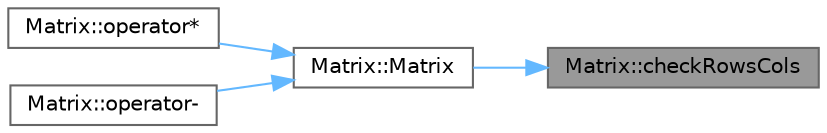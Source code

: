 digraph "Matrix::checkRowsCols"
{
 // LATEX_PDF_SIZE
  bgcolor="transparent";
  edge [fontname=Helvetica,fontsize=10,labelfontname=Helvetica,labelfontsize=10];
  node [fontname=Helvetica,fontsize=10,shape=box,height=0.2,width=0.4];
  rankdir="RL";
  Node1 [id="Node000001",label="Matrix::checkRowsCols",height=0.2,width=0.4,color="gray40", fillcolor="grey60", style="filled", fontcolor="black",tooltip=" "];
  Node1 -> Node2 [id="edge1_Node000001_Node000002",dir="back",color="steelblue1",style="solid",tooltip=" "];
  Node2 [id="Node000002",label="Matrix::Matrix",height=0.2,width=0.4,color="grey40", fillcolor="white", style="filled",URL="$class_matrix.html#ac01d6d1def6be4bf6145ca4a849863cd",tooltip=" "];
  Node2 -> Node3 [id="edge2_Node000002_Node000003",dir="back",color="steelblue1",style="solid",tooltip=" "];
  Node3 [id="Node000003",label="Matrix::operator*",height=0.2,width=0.4,color="grey40", fillcolor="white", style="filled",URL="$class_matrix.html#a7b1da650e3d336cebea80b32aa89d4e1",tooltip=" "];
  Node2 -> Node4 [id="edge3_Node000002_Node000004",dir="back",color="steelblue1",style="solid",tooltip=" "];
  Node4 [id="Node000004",label="Matrix::operator-",height=0.2,width=0.4,color="grey40", fillcolor="white", style="filled",URL="$class_matrix.html#a82ab98a4c94abf15f368e19054ecf246",tooltip=" "];
}
